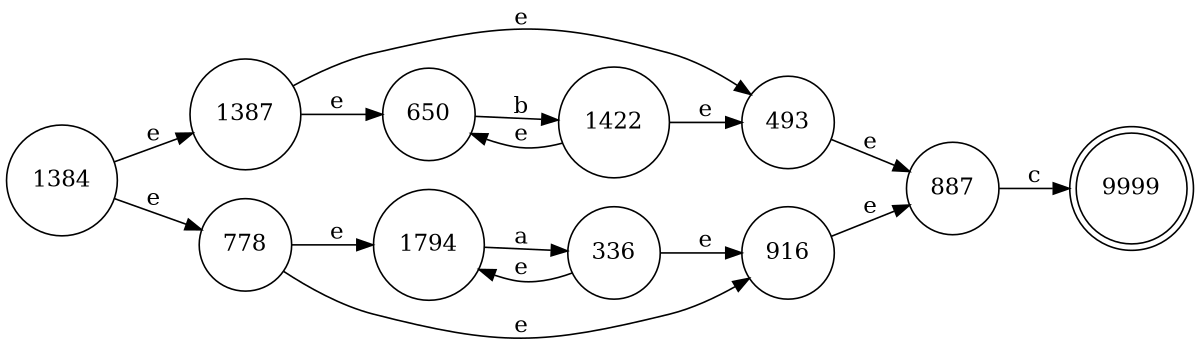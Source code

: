 digraph finite_state_machine {
	rankdir=LR size="8,5"
	node [shape=doublecircle]
	9999
	node [shape=circle]
	1384 -> 1387 [label=e
]
	1384 -> 778 [label=e
]
	1387 -> 493 [label=e
]
	1387 -> 650 [label=e
]
	1422 -> 493 [label=e
]
	1422 -> 650 [label=e
]
	1794 -> 336 [label=a
]
	336 -> 1794 [label=e
]
	336 -> 916 [label=e
]
	493 -> 887 [label=e
]
	650 -> 1422 [label=b
]
	778 -> 1794 [label=e
]
	778 -> 916 [label=e
]
	887 -> 9999 [label=c
]
	916 -> 887 [label=e
]
}
